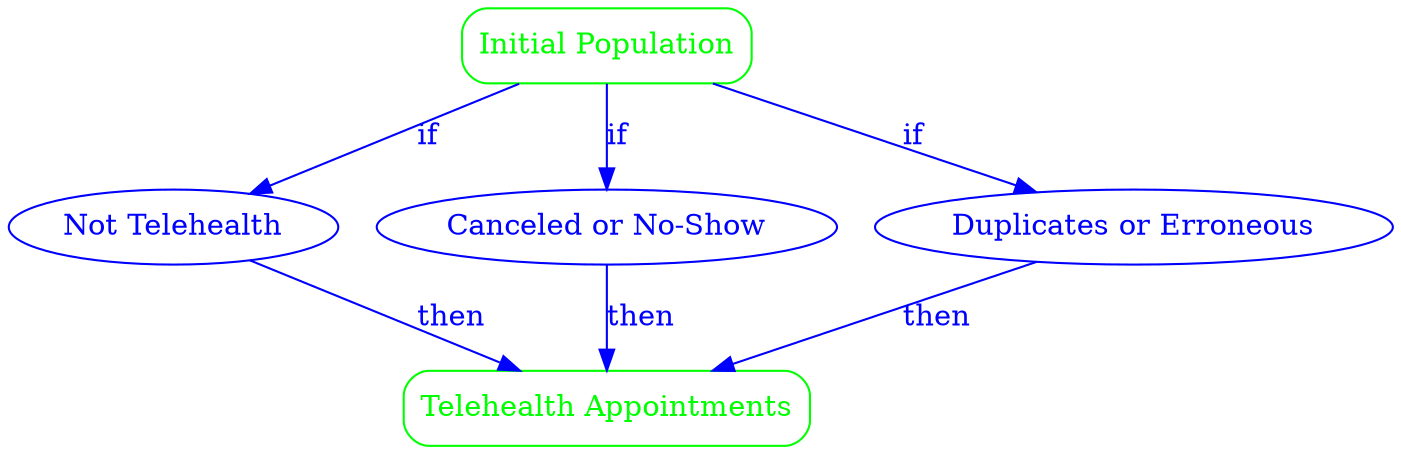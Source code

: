 digraph {
    rankdir=TB;

    // Population Nodes
    InitialPopulation [label="Initial Population" shape=box style=rounded color=green fontcolor=green comment="All patient appointments recorded in the Canvas Electronic Medical Record (EMR) system."];
    TelehealthAppointments [label="Telehealth Appointments" shape=box style=rounded color=green fontcolor=green comment="Appointments that are specifically categorized as 'telehealth' within the Canvas EMR system."];

    // Criterion Nodes
    NotTelehealth [label="Not Telehealth" shape=ellipse color=blue fontcolor=blue comment="Appointments that are not labeled as 'telehealth'."];
    CanceledOrNoShow [label="Canceled or No-Show" shape=ellipse color=blue fontcolor=blue comment="Telehealth appointments that have been canceled or marked as 'no-show'."];
    DuplicatesOrErroneous [label="Duplicates or Erroneous" shape=ellipse color=blue fontcolor=blue comment="Appointments that are duplicates or have been erroneously entered."];

    // Edges
    InitialPopulation -> NotTelehealth [label="if" color=blue fontcolor=blue];
    NotTelehealth -> TelehealthAppointments [label="then" color=blue fontcolor=blue];

    InitialPopulation -> CanceledOrNoShow [label="if" color=blue fontcolor=blue];
    CanceledOrNoShow -> TelehealthAppointments [label="then" color=blue fontcolor=blue];

    InitialPopulation -> DuplicatesOrErroneous [label="if" color=blue fontcolor=blue];
    DuplicatesOrErroneous -> TelehealthAppointments [label="then" color=blue fontcolor=blue];
}